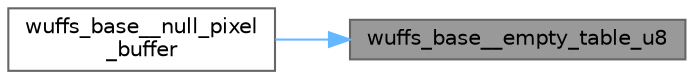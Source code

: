 digraph "wuffs_base__empty_table_u8"
{
 // LATEX_PDF_SIZE
  bgcolor="transparent";
  edge [fontname=Helvetica,fontsize=10,labelfontname=Helvetica,labelfontsize=10];
  node [fontname=Helvetica,fontsize=10,shape=box,height=0.2,width=0.4];
  rankdir="RL";
  Node1 [id="Node000001",label="wuffs_base__empty_table_u8",height=0.2,width=0.4,color="gray40", fillcolor="grey60", style="filled", fontcolor="black",tooltip=" "];
  Node1 -> Node2 [id="edge1_Node000001_Node000002",dir="back",color="steelblue1",style="solid",tooltip=" "];
  Node2 [id="Node000002",label="wuffs_base__null_pixel\l_buffer",height=0.2,width=0.4,color="grey40", fillcolor="white", style="filled",URL="$wuffs-v0_83_8c.html#ade1bfdd8c476b252b96cdff62829f83d",tooltip=" "];
}
